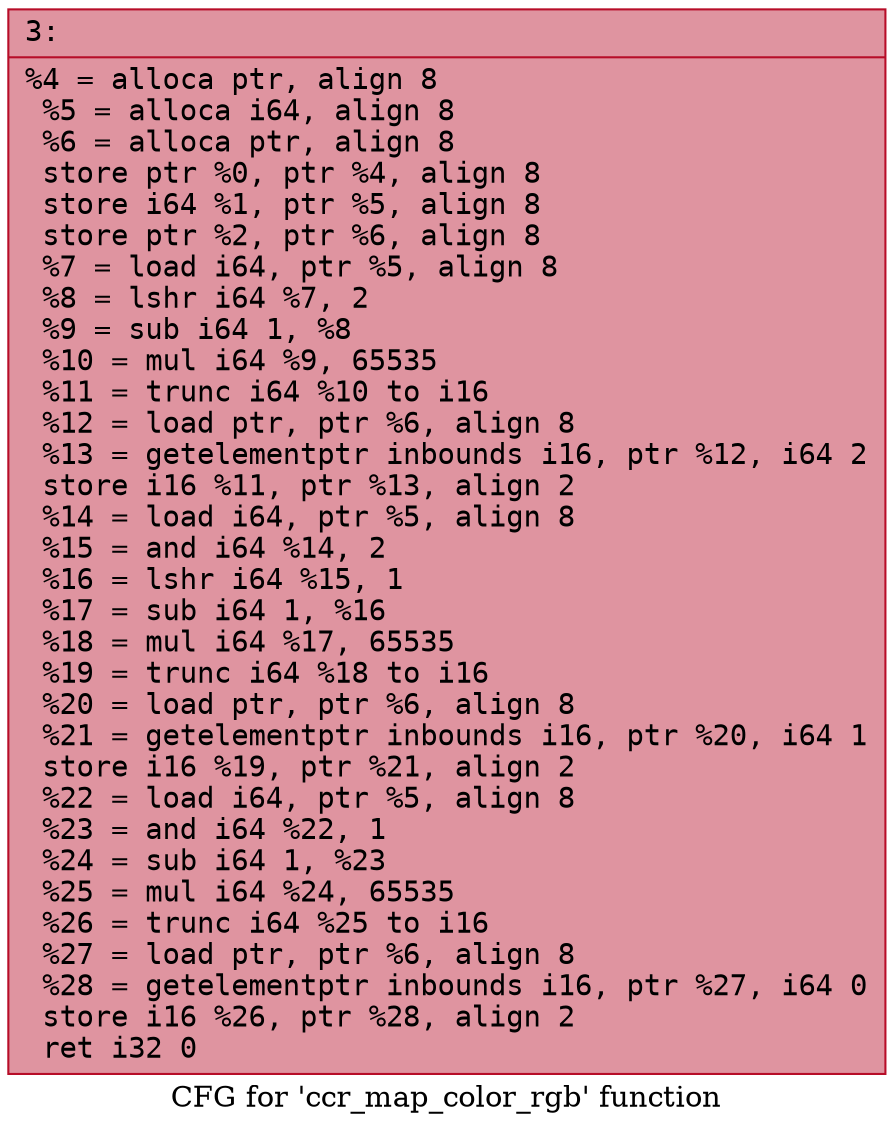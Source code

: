 digraph "CFG for 'ccr_map_color_rgb' function" {
	label="CFG for 'ccr_map_color_rgb' function";

	Node0x6000027468f0 [shape=record,color="#b70d28ff", style=filled, fillcolor="#b70d2870" fontname="Courier",label="{3:\l|  %4 = alloca ptr, align 8\l  %5 = alloca i64, align 8\l  %6 = alloca ptr, align 8\l  store ptr %0, ptr %4, align 8\l  store i64 %1, ptr %5, align 8\l  store ptr %2, ptr %6, align 8\l  %7 = load i64, ptr %5, align 8\l  %8 = lshr i64 %7, 2\l  %9 = sub i64 1, %8\l  %10 = mul i64 %9, 65535\l  %11 = trunc i64 %10 to i16\l  %12 = load ptr, ptr %6, align 8\l  %13 = getelementptr inbounds i16, ptr %12, i64 2\l  store i16 %11, ptr %13, align 2\l  %14 = load i64, ptr %5, align 8\l  %15 = and i64 %14, 2\l  %16 = lshr i64 %15, 1\l  %17 = sub i64 1, %16\l  %18 = mul i64 %17, 65535\l  %19 = trunc i64 %18 to i16\l  %20 = load ptr, ptr %6, align 8\l  %21 = getelementptr inbounds i16, ptr %20, i64 1\l  store i16 %19, ptr %21, align 2\l  %22 = load i64, ptr %5, align 8\l  %23 = and i64 %22, 1\l  %24 = sub i64 1, %23\l  %25 = mul i64 %24, 65535\l  %26 = trunc i64 %25 to i16\l  %27 = load ptr, ptr %6, align 8\l  %28 = getelementptr inbounds i16, ptr %27, i64 0\l  store i16 %26, ptr %28, align 2\l  ret i32 0\l}"];
}
